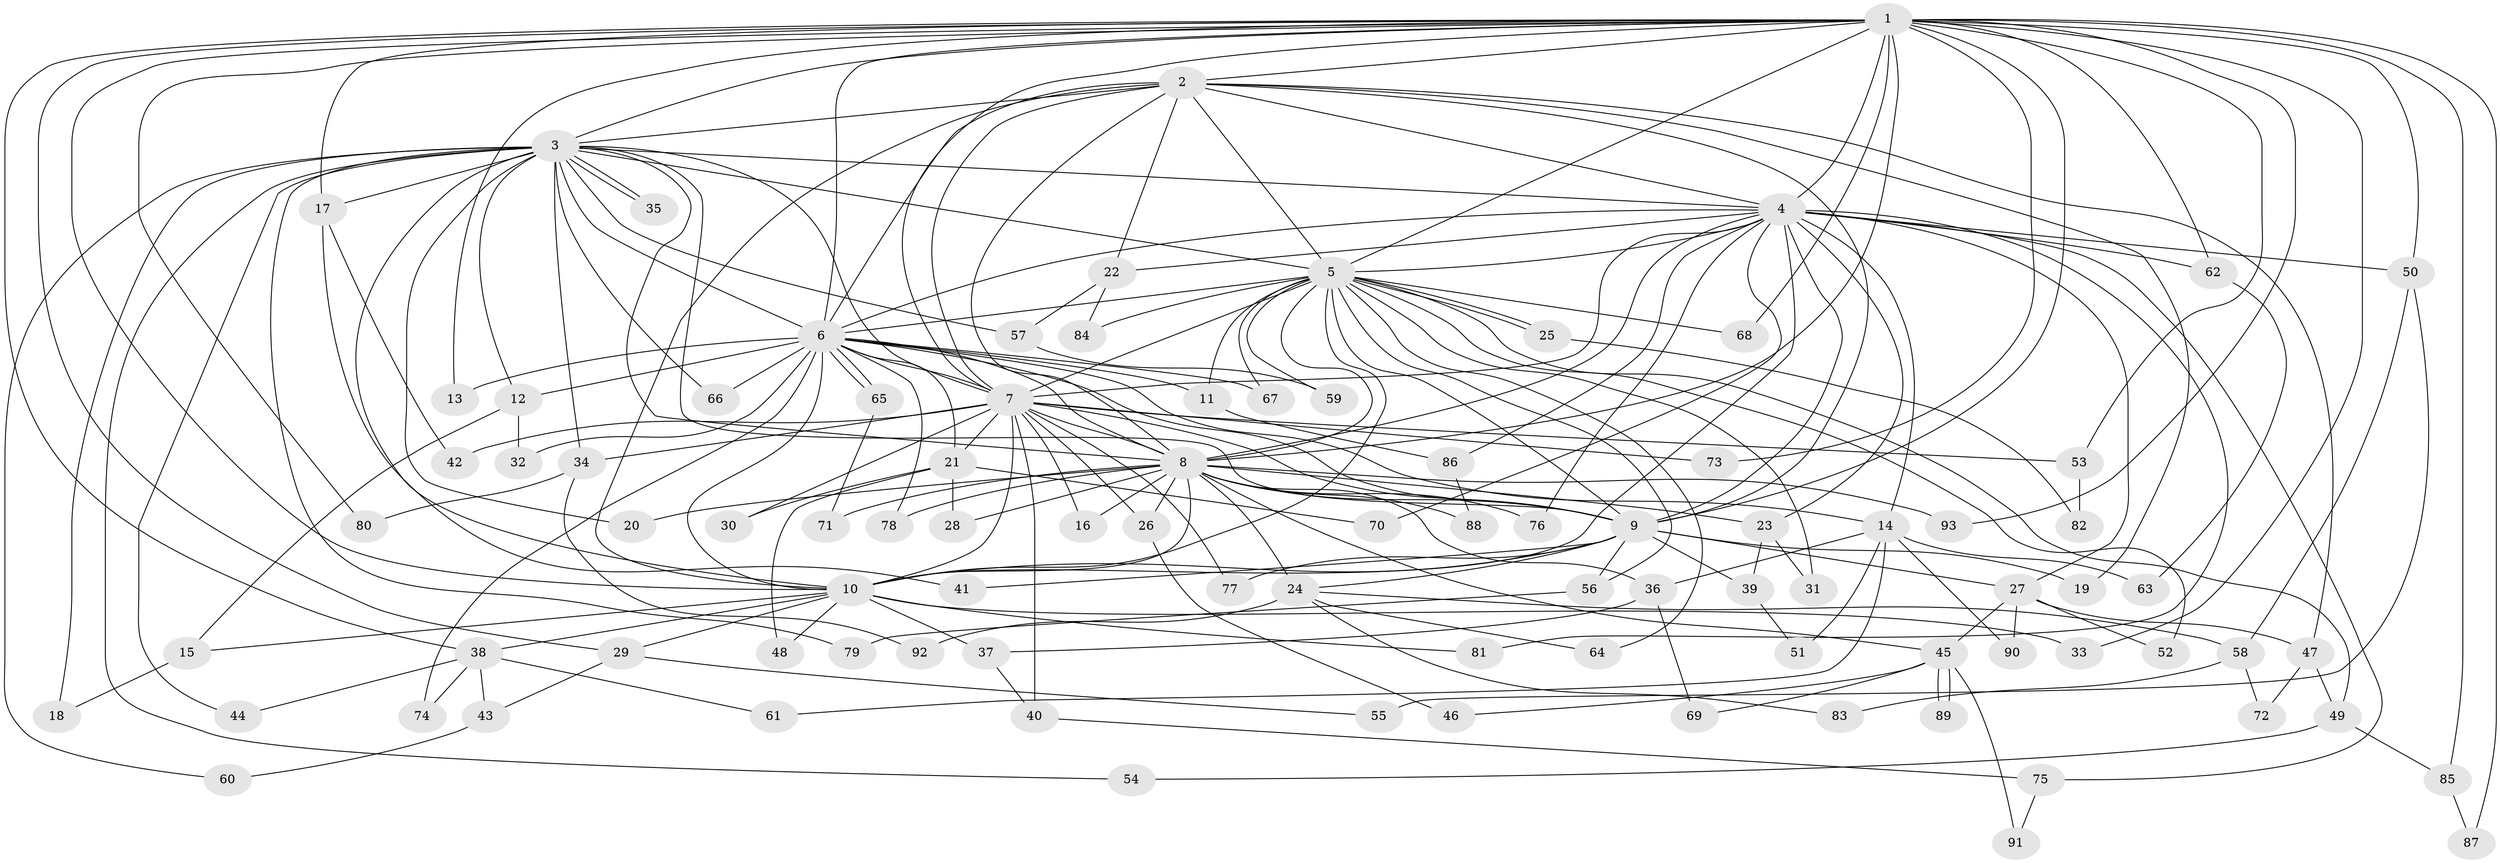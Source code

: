 // coarse degree distribution, {20: 0.014705882352941176, 19: 0.04411764705882353, 21: 0.014705882352941176, 17: 0.014705882352941176, 22: 0.014705882352941176, 14: 0.029411764705882353, 3: 0.17647058823529413, 2: 0.47058823529411764, 7: 0.014705882352941176, 4: 0.08823529411764706, 6: 0.058823529411764705, 5: 0.04411764705882353, 1: 0.014705882352941176}
// Generated by graph-tools (version 1.1) at 2025/23/03/03/25 07:23:46]
// undirected, 93 vertices, 211 edges
graph export_dot {
graph [start="1"]
  node [color=gray90,style=filled];
  1;
  2;
  3;
  4;
  5;
  6;
  7;
  8;
  9;
  10;
  11;
  12;
  13;
  14;
  15;
  16;
  17;
  18;
  19;
  20;
  21;
  22;
  23;
  24;
  25;
  26;
  27;
  28;
  29;
  30;
  31;
  32;
  33;
  34;
  35;
  36;
  37;
  38;
  39;
  40;
  41;
  42;
  43;
  44;
  45;
  46;
  47;
  48;
  49;
  50;
  51;
  52;
  53;
  54;
  55;
  56;
  57;
  58;
  59;
  60;
  61;
  62;
  63;
  64;
  65;
  66;
  67;
  68;
  69;
  70;
  71;
  72;
  73;
  74;
  75;
  76;
  77;
  78;
  79;
  80;
  81;
  82;
  83;
  84;
  85;
  86;
  87;
  88;
  89;
  90;
  91;
  92;
  93;
  1 -- 2;
  1 -- 3;
  1 -- 4;
  1 -- 5;
  1 -- 6;
  1 -- 7;
  1 -- 8;
  1 -- 9;
  1 -- 10;
  1 -- 13;
  1 -- 17;
  1 -- 29;
  1 -- 33;
  1 -- 38;
  1 -- 50;
  1 -- 53;
  1 -- 62;
  1 -- 68;
  1 -- 73;
  1 -- 80;
  1 -- 85;
  1 -- 87;
  1 -- 93;
  2 -- 3;
  2 -- 4;
  2 -- 5;
  2 -- 6;
  2 -- 7;
  2 -- 8;
  2 -- 9;
  2 -- 10;
  2 -- 19;
  2 -- 22;
  2 -- 47;
  3 -- 4;
  3 -- 5;
  3 -- 6;
  3 -- 7;
  3 -- 8;
  3 -- 9;
  3 -- 10;
  3 -- 12;
  3 -- 17;
  3 -- 18;
  3 -- 20;
  3 -- 34;
  3 -- 35;
  3 -- 35;
  3 -- 44;
  3 -- 54;
  3 -- 57;
  3 -- 60;
  3 -- 66;
  3 -- 79;
  4 -- 5;
  4 -- 6;
  4 -- 7;
  4 -- 8;
  4 -- 9;
  4 -- 10;
  4 -- 14;
  4 -- 22;
  4 -- 23;
  4 -- 27;
  4 -- 50;
  4 -- 62;
  4 -- 70;
  4 -- 75;
  4 -- 76;
  4 -- 81;
  4 -- 86;
  5 -- 6;
  5 -- 7;
  5 -- 8;
  5 -- 9;
  5 -- 10;
  5 -- 11;
  5 -- 25;
  5 -- 25;
  5 -- 31;
  5 -- 49;
  5 -- 52;
  5 -- 56;
  5 -- 59;
  5 -- 64;
  5 -- 67;
  5 -- 68;
  5 -- 84;
  6 -- 7;
  6 -- 8;
  6 -- 9;
  6 -- 10;
  6 -- 11;
  6 -- 12;
  6 -- 13;
  6 -- 14;
  6 -- 21;
  6 -- 32;
  6 -- 65;
  6 -- 65;
  6 -- 66;
  6 -- 67;
  6 -- 74;
  6 -- 78;
  7 -- 8;
  7 -- 9;
  7 -- 10;
  7 -- 16;
  7 -- 21;
  7 -- 26;
  7 -- 30;
  7 -- 34;
  7 -- 40;
  7 -- 42;
  7 -- 53;
  7 -- 73;
  7 -- 77;
  8 -- 9;
  8 -- 10;
  8 -- 16;
  8 -- 20;
  8 -- 23;
  8 -- 24;
  8 -- 26;
  8 -- 28;
  8 -- 36;
  8 -- 45;
  8 -- 71;
  8 -- 76;
  8 -- 78;
  8 -- 88;
  8 -- 93;
  9 -- 10;
  9 -- 19;
  9 -- 24;
  9 -- 27;
  9 -- 39;
  9 -- 41;
  9 -- 56;
  9 -- 77;
  10 -- 15;
  10 -- 29;
  10 -- 33;
  10 -- 37;
  10 -- 38;
  10 -- 48;
  10 -- 81;
  11 -- 86;
  12 -- 15;
  12 -- 32;
  14 -- 36;
  14 -- 51;
  14 -- 61;
  14 -- 63;
  14 -- 90;
  15 -- 18;
  17 -- 41;
  17 -- 42;
  21 -- 28;
  21 -- 30;
  21 -- 48;
  21 -- 70;
  22 -- 57;
  22 -- 84;
  23 -- 31;
  23 -- 39;
  24 -- 58;
  24 -- 64;
  24 -- 83;
  24 -- 92;
  25 -- 82;
  26 -- 46;
  27 -- 45;
  27 -- 47;
  27 -- 52;
  27 -- 90;
  29 -- 43;
  29 -- 55;
  34 -- 80;
  34 -- 92;
  36 -- 37;
  36 -- 69;
  37 -- 40;
  38 -- 43;
  38 -- 44;
  38 -- 61;
  38 -- 74;
  39 -- 51;
  40 -- 75;
  43 -- 60;
  45 -- 46;
  45 -- 69;
  45 -- 89;
  45 -- 89;
  45 -- 91;
  47 -- 49;
  47 -- 72;
  49 -- 54;
  49 -- 85;
  50 -- 55;
  50 -- 58;
  53 -- 82;
  56 -- 79;
  57 -- 59;
  58 -- 72;
  58 -- 83;
  62 -- 63;
  65 -- 71;
  75 -- 91;
  85 -- 87;
  86 -- 88;
}
